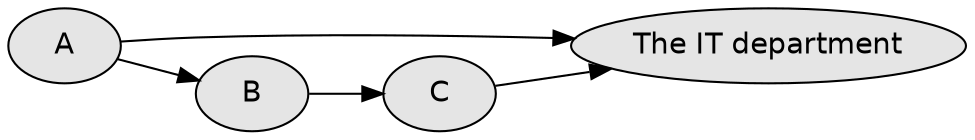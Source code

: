 digraph {
  compound=true;
  color=red;
  labelloc=t;
  fontname="Helvetica";
  fontsize=24;
  label="";
  rankdir="LR";

  "D" [fillcolor="gray90"; style=filled; shape=ellipse; fontname="Helvetica"; label="The IT department";];
  "C" [fillcolor="gray90"; style=filled; shape=ellipse; fontname="Helvetica"; label="C";];
  "B" [fillcolor="gray90"; style=filled; shape=ellipse; fontname="Helvetica"; label="B";];
  "A" [fillcolor="gray90"; style=filled; shape=ellipse; fontname="Helvetica"; label="A";];

  "A"->"B";
  "A"->"D";
  "C"->"D";
  "B"->"C";
}
